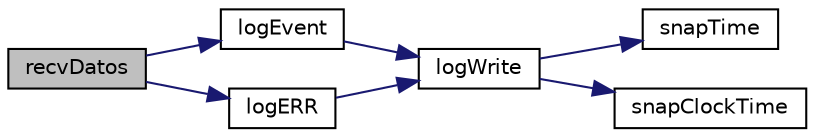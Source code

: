 digraph "recvDatos"
{
  edge [fontname="Helvetica",fontsize="10",labelfontname="Helvetica",labelfontsize="10"];
  node [fontname="Helvetica",fontsize="10",shape=record];
  rankdir="LR";
  Node1 [label="recvDatos",height=0.2,width=0.4,color="black", fillcolor="grey75", style="filled", fontcolor="black"];
  Node1 -> Node2 [color="midnightblue",fontsize="10",style="solid"];
  Node2 [label="logEvent",height=0.2,width=0.4,color="black", fillcolor="white", style="filled",URL="$logger_8h.html#af71188329ee1cf68a59d3f9ddd035ca6"];
  Node2 -> Node3 [color="midnightblue",fontsize="10",style="solid"];
  Node3 [label="logWrite",height=0.2,width=0.4,color="black", fillcolor="white", style="filled",URL="$logger_8c.html#a6d1f5cd19f49b187e2097a467eca0233"];
  Node3 -> Node4 [color="midnightblue",fontsize="10",style="solid"];
  Node4 [label="snapTime",height=0.2,width=0.4,color="black", fillcolor="white", style="filled",URL="$logger_8c.html#a9780074b15cc3acc70e3ee5989c8005a"];
  Node3 -> Node5 [color="midnightblue",fontsize="10",style="solid"];
  Node5 [label="snapClockTime",height=0.2,width=0.4,color="black", fillcolor="white", style="filled",URL="$logger_8c.html#ad5ed54850fd750ca0935368e72017537"];
  Node1 -> Node6 [color="midnightblue",fontsize="10",style="solid"];
  Node6 [label="logERR",height=0.2,width=0.4,color="black", fillcolor="white", style="filled",URL="$logger_8h.html#a9487660b2ec318326782a9d9e32f8461"];
  Node6 -> Node3 [color="midnightblue",fontsize="10",style="solid"];
}
